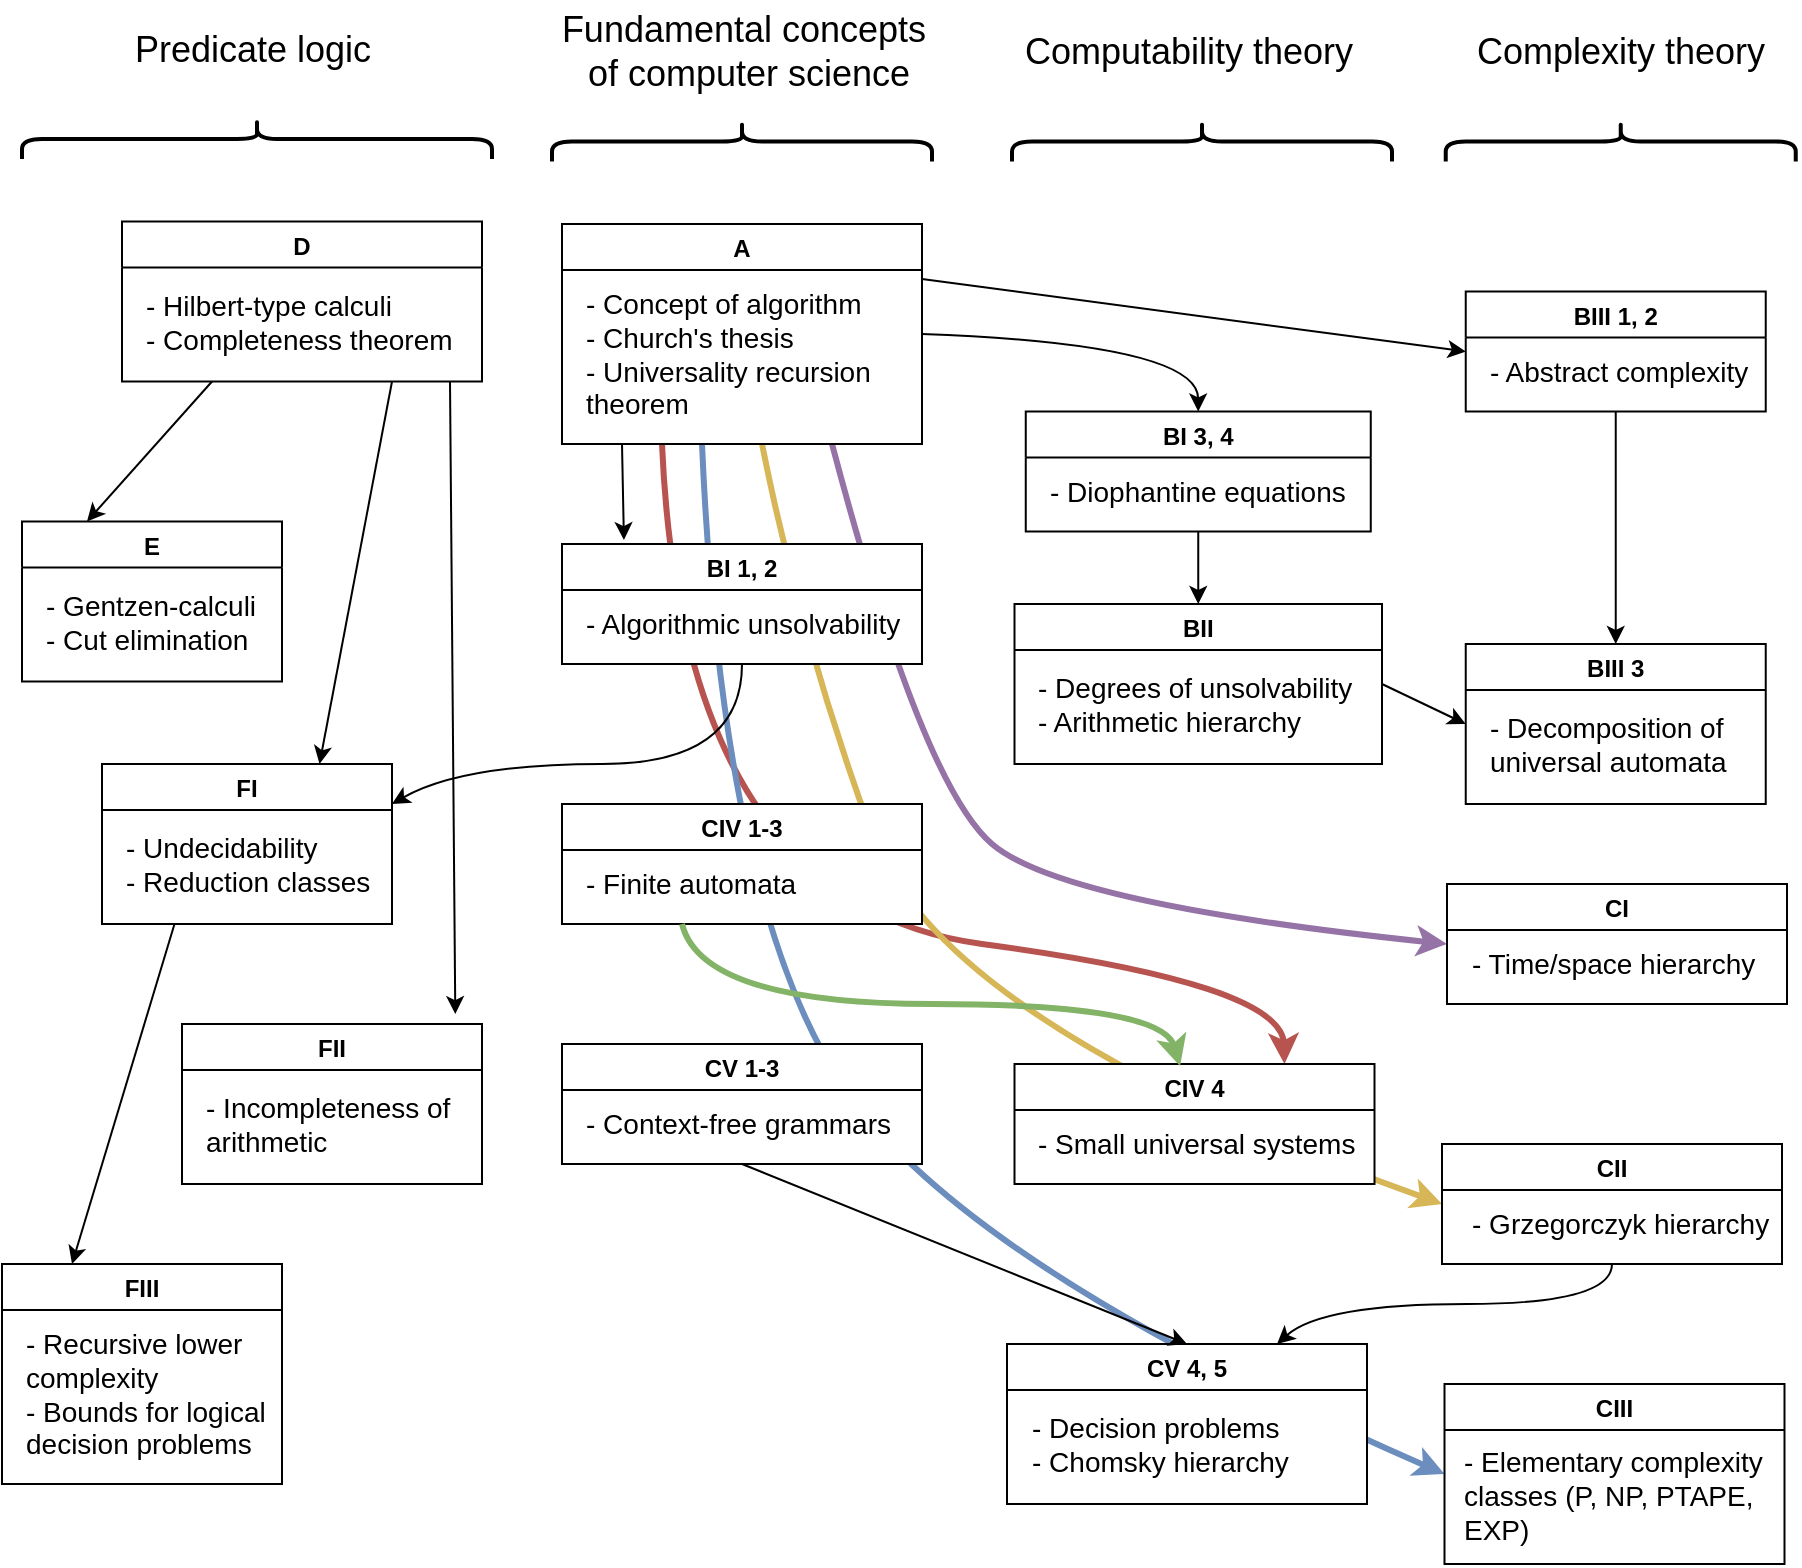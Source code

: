 <mxfile version="13.6.2" type="device"><diagram id="aY6Ao8BdbvWTe9vlyTrx" name="Page-1"><mxGraphModel dx="1086" dy="785" grid="1" gridSize="10" guides="1" tooltips="1" connect="1" arrows="1" fold="1" page="1" pageScale="1" pageWidth="1600" pageHeight="900" math="0" shadow="0"><root><mxCell id="0"/><mxCell id="1" parent="0"/><mxCell id="_MDiitkN01-kxWYJbo0R-64" value="" style="curved=1;endArrow=classic;html=1;fontSize=18;entryX=0.75;entryY=0;entryDx=0;entryDy=0;fillColor=#f8cecc;strokeColor=#b85450;strokeWidth=3;" edge="1" parent="1" target="_MDiitkN01-kxWYJbo0R-21"><mxGeometry width="50" height="50" relative="1" as="geometry"><mxPoint x="400" y="270" as="sourcePoint"/><mxPoint x="320" y="320" as="targetPoint"/><Array as="points"><mxPoint x="410" y="500"/><mxPoint x="710" y="540"/></Array></mxGeometry></mxCell><mxCell id="_MDiitkN01-kxWYJbo0R-59" value="" style="curved=1;endArrow=classic;html=1;fontSize=18;entryX=0;entryY=0.5;entryDx=0;entryDy=0;fillColor=#dae8fc;strokeColor=#6c8ebf;strokeWidth=3;" edge="1" parent="1" target="_MDiitkN01-kxWYJbo0R-31"><mxGeometry width="50" height="50" relative="1" as="geometry"><mxPoint x="420" y="270" as="sourcePoint"/><mxPoint x="350" y="290" as="targetPoint"/><Array as="points"><mxPoint x="430" y="500"/><mxPoint x="550" y="680"/></Array></mxGeometry></mxCell><mxCell id="_MDiitkN01-kxWYJbo0R-58" value="" style="curved=1;endArrow=classic;html=1;fontSize=18;entryX=0;entryY=0.5;entryDx=0;entryDy=0;fillColor=#fff2cc;strokeColor=#d6b656;strokeWidth=3;" edge="1" parent="1" target="_MDiitkN01-kxWYJbo0R-29"><mxGeometry width="50" height="50" relative="1" as="geometry"><mxPoint x="450" y="270" as="sourcePoint"/><mxPoint x="440" y="400" as="targetPoint"/><Array as="points"><mxPoint x="470" y="370"/><mxPoint x="540" y="560"/></Array></mxGeometry></mxCell><mxCell id="_MDiitkN01-kxWYJbo0R-57" value="" style="curved=1;endArrow=classic;html=1;fontSize=18;exitX=0.75;exitY=1;exitDx=0;exitDy=0;entryX=0;entryY=0.5;entryDx=0;entryDy=0;fillColor=#e1d5e7;strokeColor=#9673a6;strokeWidth=3;" edge="1" parent="1" source="_MDiitkN01-kxWYJbo0R-9" target="_MDiitkN01-kxWYJbo0R-27"><mxGeometry width="50" height="50" relative="1" as="geometry"><mxPoint x="600" y="550" as="sourcePoint"/><mxPoint x="650" y="500" as="targetPoint"/><Array as="points"><mxPoint x="530" y="440"/><mxPoint x="600" y="500"/></Array></mxGeometry></mxCell><mxCell id="_MDiitkN01-kxWYJbo0R-1" value="D" style="swimlane;swimlaneLine=1;swimlaneFillColor=#ffffff;" vertex="1" parent="1"><mxGeometry x="130" y="158.75" width="180" height="80" as="geometry"/></mxCell><mxCell id="_MDiitkN01-kxWYJbo0R-2" value="- Hilbert-type calculi&lt;br style=&quot;font-size: 14px&quot;&gt;- Completeness theorem" style="text;html=1;align=left;verticalAlign=middle;resizable=0;points=[];autosize=1;fontSize=14;" vertex="1" parent="_MDiitkN01-kxWYJbo0R-1"><mxGeometry x="10" y="30" width="170" height="40" as="geometry"/></mxCell><mxCell id="_MDiitkN01-kxWYJbo0R-3" value="E" style="swimlane;swimlaneLine=1;swimlaneFillColor=#ffffff;" vertex="1" parent="1"><mxGeometry x="80" y="308.75" width="130" height="80" as="geometry"/></mxCell><mxCell id="_MDiitkN01-kxWYJbo0R-4" value="- Gentzen-calculi&lt;br&gt;- Cut elimination" style="text;html=1;align=left;verticalAlign=middle;resizable=0;points=[];autosize=1;fontSize=14;" vertex="1" parent="_MDiitkN01-kxWYJbo0R-3"><mxGeometry x="10" y="30" width="120" height="40" as="geometry"/></mxCell><mxCell id="_MDiitkN01-kxWYJbo0R-5" value="FI" style="swimlane;swimlaneLine=1;swimlaneFillColor=#ffffff;" vertex="1" parent="1"><mxGeometry x="120" y="430" width="145" height="80" as="geometry"/></mxCell><mxCell id="_MDiitkN01-kxWYJbo0R-6" value="- Undecidability&lt;br&gt;- Reduction classes" style="text;html=1;align=left;verticalAlign=middle;resizable=0;points=[];autosize=1;fontSize=14;" vertex="1" parent="_MDiitkN01-kxWYJbo0R-5"><mxGeometry x="10" y="30" width="140" height="40" as="geometry"/></mxCell><mxCell id="_MDiitkN01-kxWYJbo0R-7" value="FII" style="swimlane;swimlaneLine=1;swimlaneFillColor=#ffffff;" vertex="1" parent="1"><mxGeometry x="160" y="560" width="150" height="80" as="geometry"/></mxCell><mxCell id="_MDiitkN01-kxWYJbo0R-8" value="- Incompleteness of&amp;nbsp;&lt;br&gt;arithmetic" style="text;html=1;align=left;verticalAlign=middle;resizable=0;points=[];autosize=1;fontSize=14;" vertex="1" parent="_MDiitkN01-kxWYJbo0R-7"><mxGeometry x="10" y="30" width="140" height="40" as="geometry"/></mxCell><mxCell id="_MDiitkN01-kxWYJbo0R-9" value="A" style="swimlane;swimlaneLine=1;swimlaneFillColor=#ffffff;" vertex="1" parent="1"><mxGeometry x="350" y="160" width="180" height="110" as="geometry"/></mxCell><mxCell id="_MDiitkN01-kxWYJbo0R-10" value="- Concept of algorithm&lt;br&gt;- Church's thesis&lt;br&gt;- Universality recursion &lt;br&gt;theorem" style="text;html=1;align=left;verticalAlign=middle;resizable=0;points=[];autosize=1;fontSize=14;" vertex="1" parent="_MDiitkN01-kxWYJbo0R-9"><mxGeometry x="10" y="30" width="160" height="70" as="geometry"/></mxCell><mxCell id="_MDiitkN01-kxWYJbo0R-13" value="CIV 1-3" style="swimlane;swimlaneLine=1;swimlaneFillColor=#ffffff;" vertex="1" parent="1"><mxGeometry x="350" y="450" width="180" height="60" as="geometry"/></mxCell><mxCell id="_MDiitkN01-kxWYJbo0R-14" value="- Finite automata" style="text;html=1;align=left;verticalAlign=middle;resizable=0;points=[];autosize=1;fontSize=14;" vertex="1" parent="_MDiitkN01-kxWYJbo0R-13"><mxGeometry x="10" y="30" width="120" height="20" as="geometry"/></mxCell><mxCell id="_MDiitkN01-kxWYJbo0R-15" value="CV 1-3" style="swimlane;swimlaneLine=1;swimlaneFillColor=#ffffff;" vertex="1" parent="1"><mxGeometry x="350" y="570" width="180" height="60" as="geometry"/></mxCell><mxCell id="_MDiitkN01-kxWYJbo0R-16" value="- Context-free grammars" style="text;html=1;align=left;verticalAlign=middle;resizable=0;points=[];autosize=1;fontSize=14;" vertex="1" parent="_MDiitkN01-kxWYJbo0R-15"><mxGeometry x="10" y="30" width="170" height="20" as="geometry"/></mxCell><mxCell id="_MDiitkN01-kxWYJbo0R-17" value="BI 3, 4" style="swimlane;swimlaneLine=1;swimlaneFillColor=#ffffff;" vertex="1" parent="1"><mxGeometry x="581.88" y="253.75" width="172.5" height="60" as="geometry"/></mxCell><mxCell id="_MDiitkN01-kxWYJbo0R-18" value="- Diophantine equations" style="text;html=1;align=left;verticalAlign=middle;resizable=0;points=[];autosize=1;fontSize=14;" vertex="1" parent="_MDiitkN01-kxWYJbo0R-17"><mxGeometry x="10" y="30" width="160" height="20" as="geometry"/></mxCell><mxCell id="_MDiitkN01-kxWYJbo0R-19" value="BII" style="swimlane;swimlaneLine=1;swimlaneFillColor=#ffffff;" vertex="1" parent="1"><mxGeometry x="576.25" y="350" width="183.75" height="80" as="geometry"/></mxCell><mxCell id="_MDiitkN01-kxWYJbo0R-20" value="- Degrees of unsolvability&lt;br&gt;- Arithmetic hierarchy" style="text;html=1;align=left;verticalAlign=middle;resizable=0;points=[];autosize=1;fontSize=14;" vertex="1" parent="_MDiitkN01-kxWYJbo0R-19"><mxGeometry x="10" y="30" width="170" height="40" as="geometry"/></mxCell><mxCell id="_MDiitkN01-kxWYJbo0R-21" value="CIV 4" style="swimlane;swimlaneLine=1;swimlaneFillColor=#ffffff;" vertex="1" parent="1"><mxGeometry x="576.25" y="580" width="180" height="60" as="geometry"/></mxCell><mxCell id="_MDiitkN01-kxWYJbo0R-22" value="- Small universal systems" style="text;html=1;align=left;verticalAlign=middle;resizable=0;points=[];autosize=1;fontSize=14;" vertex="1" parent="_MDiitkN01-kxWYJbo0R-21"><mxGeometry x="10" y="30" width="170" height="20" as="geometry"/></mxCell><mxCell id="_MDiitkN01-kxWYJbo0R-23" value="BIII 1, 2" style="swimlane;swimlaneLine=1;swimlaneFillColor=#ffffff;" vertex="1" parent="1"><mxGeometry x="801.87" y="193.75" width="150" height="60" as="geometry"/></mxCell><mxCell id="_MDiitkN01-kxWYJbo0R-24" value="- Abstract complexity" style="text;html=1;align=left;verticalAlign=middle;resizable=0;points=[];autosize=1;fontSize=14;" vertex="1" parent="_MDiitkN01-kxWYJbo0R-23"><mxGeometry x="10" y="30" width="140" height="20" as="geometry"/></mxCell><mxCell id="_MDiitkN01-kxWYJbo0R-25" value="BIII 3" style="swimlane;swimlaneLine=1;swimlaneFillColor=#ffffff;" vertex="1" parent="1"><mxGeometry x="801.87" y="370" width="150" height="80" as="geometry"/></mxCell><mxCell id="_MDiitkN01-kxWYJbo0R-26" value="- Decomposition of&amp;nbsp;&lt;br&gt;universal automata" style="text;html=1;align=left;verticalAlign=middle;resizable=0;points=[];autosize=1;fontSize=14;" vertex="1" parent="_MDiitkN01-kxWYJbo0R-25"><mxGeometry x="10" y="30" width="140" height="40" as="geometry"/></mxCell><mxCell id="_MDiitkN01-kxWYJbo0R-27" value="CI" style="swimlane;swimlaneLine=1;swimlaneFillColor=#ffffff;" vertex="1" parent="1"><mxGeometry x="792.5" y="490" width="170" height="60" as="geometry"/></mxCell><mxCell id="_MDiitkN01-kxWYJbo0R-28" value="- Time/space hierarchy" style="text;html=1;align=left;verticalAlign=middle;resizable=0;points=[];autosize=1;fontSize=14;" vertex="1" parent="_MDiitkN01-kxWYJbo0R-27"><mxGeometry x="10" y="30" width="160" height="20" as="geometry"/></mxCell><mxCell id="_MDiitkN01-kxWYJbo0R-29" value="CII" style="swimlane;swimlaneLine=1;swimlaneFillColor=#ffffff;" vertex="1" parent="1"><mxGeometry x="790" y="620" width="170" height="60" as="geometry"/></mxCell><mxCell id="_MDiitkN01-kxWYJbo0R-30" value="- Grzegorczyk hierarchy" style="text;html=1;align=left;verticalAlign=middle;resizable=0;points=[];autosize=1;fontSize=14;" vertex="1" parent="_MDiitkN01-kxWYJbo0R-29"><mxGeometry x="12.5" y="30" width="160" height="20" as="geometry"/></mxCell><mxCell id="_MDiitkN01-kxWYJbo0R-31" value="CIII" style="swimlane;swimlaneLine=1;swimlaneFillColor=#ffffff;" vertex="1" parent="1"><mxGeometry x="791.25" y="740" width="170" height="90" as="geometry"/></mxCell><mxCell id="_MDiitkN01-kxWYJbo0R-32" value="- Elementary complexity&amp;nbsp;&lt;br&gt;classes (P, NP, PTAPE, &lt;br&gt;EXP)" style="text;html=1;align=left;verticalAlign=middle;resizable=0;points=[];autosize=1;fontSize=14;" vertex="1" parent="_MDiitkN01-kxWYJbo0R-31"><mxGeometry x="7.5" y="26" width="170" height="60" as="geometry"/></mxCell><mxCell id="_MDiitkN01-kxWYJbo0R-33" value="CV 4, 5" style="swimlane;swimlaneLine=1;swimlaneFillColor=#ffffff;" vertex="1" parent="1"><mxGeometry x="572.5" y="720" width="180" height="80" as="geometry"/></mxCell><mxCell id="_MDiitkN01-kxWYJbo0R-34" value="- Decision problems&lt;br&gt;- Chomsky hierarchy" style="text;html=1;align=left;verticalAlign=middle;resizable=0;points=[];autosize=1;fontSize=14;" vertex="1" parent="_MDiitkN01-kxWYJbo0R-33"><mxGeometry x="10" y="30" width="140" height="40" as="geometry"/></mxCell><mxCell id="_MDiitkN01-kxWYJbo0R-35" value="FIII" style="swimlane;swimlaneLine=1;swimlaneFillColor=#ffffff;" vertex="1" parent="1"><mxGeometry x="70" y="680" width="140" height="110" as="geometry"/></mxCell><mxCell id="_MDiitkN01-kxWYJbo0R-36" value="- Recursive lower &lt;br&gt;complexity&lt;br&gt;- Bounds for logical&amp;nbsp;&lt;br&gt;decision problems" style="text;html=1;align=left;verticalAlign=middle;resizable=0;points=[];autosize=1;fontSize=14;" vertex="1" parent="_MDiitkN01-kxWYJbo0R-35"><mxGeometry x="10" y="30" width="140" height="70" as="geometry"/></mxCell><mxCell id="_MDiitkN01-kxWYJbo0R-37" value="" style="shape=curlyBracket;whiteSpace=wrap;html=1;rounded=1;fontSize=18;align=left;rotation=90;strokeWidth=2;" vertex="1" parent="1"><mxGeometry x="187.5" width="20" height="235" as="geometry"/></mxCell><mxCell id="_MDiitkN01-kxWYJbo0R-38" value="" style="shape=curlyBracket;whiteSpace=wrap;html=1;rounded=1;fontSize=18;align=left;rotation=90;strokeWidth=2;" vertex="1" parent="1"><mxGeometry x="430" y="23.75" width="20" height="190" as="geometry"/></mxCell><mxCell id="_MDiitkN01-kxWYJbo0R-39" value="" style="shape=curlyBracket;whiteSpace=wrap;html=1;rounded=1;fontSize=18;align=left;rotation=90;strokeWidth=2;" vertex="1" parent="1"><mxGeometry x="660" y="23.75" width="20" height="190" as="geometry"/></mxCell><mxCell id="_MDiitkN01-kxWYJbo0R-40" value="" style="shape=curlyBracket;whiteSpace=wrap;html=1;rounded=1;fontSize=18;align=left;rotation=90;strokeWidth=2;" vertex="1" parent="1"><mxGeometry x="869.37" y="31.25" width="20" height="175" as="geometry"/></mxCell><mxCell id="_MDiitkN01-kxWYJbo0R-41" value="Predicate logic" style="text;html=1;align=center;verticalAlign=middle;resizable=0;points=[];autosize=1;fontSize=18;" vertex="1" parent="1"><mxGeometry x="130" y="57.5" width="130" height="30" as="geometry"/></mxCell><mxCell id="_MDiitkN01-kxWYJbo0R-42" value="Fundamental concepts&amp;nbsp;&lt;br style=&quot;font-size: 18px;&quot;&gt;of computer science" style="text;html=1;align=center;verticalAlign=middle;resizable=0;points=[];autosize=1;fontSize=18;" vertex="1" parent="1"><mxGeometry x="342.5" y="48.75" width="200" height="50" as="geometry"/></mxCell><mxCell id="_MDiitkN01-kxWYJbo0R-43" value="Computability theory" style="text;html=1;align=center;verticalAlign=middle;resizable=0;points=[];autosize=1;fontSize=18;" vertex="1" parent="1"><mxGeometry x="572.5" y="58.75" width="180" height="30" as="geometry"/></mxCell><mxCell id="_MDiitkN01-kxWYJbo0R-44" value="Complexity theory" style="text;html=1;align=center;verticalAlign=middle;resizable=0;points=[];autosize=1;fontSize=18;" vertex="1" parent="1"><mxGeometry x="799.37" y="58.75" width="160" height="30" as="geometry"/></mxCell><mxCell id="_MDiitkN01-kxWYJbo0R-45" value="" style="endArrow=classic;html=1;fontSize=14;entryX=0.25;entryY=0;entryDx=0;entryDy=0;exitX=0.25;exitY=1;exitDx=0;exitDy=0;" edge="1" parent="1" source="_MDiitkN01-kxWYJbo0R-1" target="_MDiitkN01-kxWYJbo0R-3"><mxGeometry width="50" height="50" relative="1" as="geometry"><mxPoint x="80" y="318.75" as="sourcePoint"/><mxPoint x="130" y="268.75" as="targetPoint"/></mxGeometry></mxCell><mxCell id="_MDiitkN01-kxWYJbo0R-46" value="" style="endArrow=classic;html=1;fontSize=14;entryX=0.75;entryY=0;entryDx=0;entryDy=0;exitX=0.75;exitY=1;exitDx=0;exitDy=0;" edge="1" parent="1" source="_MDiitkN01-kxWYJbo0R-1" target="_MDiitkN01-kxWYJbo0R-5"><mxGeometry width="50" height="50" relative="1" as="geometry"><mxPoint x="260" y="298.75" as="sourcePoint"/><mxPoint x="310" y="248.75" as="targetPoint"/></mxGeometry></mxCell><mxCell id="_MDiitkN01-kxWYJbo0R-47" value="" style="endArrow=classic;html=1;fontSize=14;entryX=0.911;entryY=-0.062;entryDx=0;entryDy=0;entryPerimeter=0;" edge="1" parent="1" target="_MDiitkN01-kxWYJbo0R-7"><mxGeometry width="50" height="50" relative="1" as="geometry"><mxPoint x="294" y="238.75" as="sourcePoint"/><mxPoint x="330" y="268.75" as="targetPoint"/></mxGeometry></mxCell><mxCell id="_MDiitkN01-kxWYJbo0R-50" value="" style="endArrow=classic;html=1;fontSize=14;entryX=0.25;entryY=0;entryDx=0;entryDy=0;exitX=0.25;exitY=1;exitDx=0;exitDy=0;" edge="1" parent="1" source="_MDiitkN01-kxWYJbo0R-5" target="_MDiitkN01-kxWYJbo0R-35"><mxGeometry width="50" height="50" relative="1" as="geometry"><mxPoint x="110" y="608.75" as="sourcePoint"/><mxPoint x="160" y="558.75" as="targetPoint"/></mxGeometry></mxCell><mxCell id="_MDiitkN01-kxWYJbo0R-51" value="" style="endArrow=classic;html=1;fontSize=18;entryX=0.172;entryY=-0.033;entryDx=0;entryDy=0;entryPerimeter=0;" edge="1" parent="1" target="_MDiitkN01-kxWYJbo0R-11"><mxGeometry width="50" height="50" relative="1" as="geometry"><mxPoint x="380" y="270" as="sourcePoint"/><mxPoint x="710" y="220" as="targetPoint"/></mxGeometry></mxCell><mxCell id="_MDiitkN01-kxWYJbo0R-52" value="" style="endArrow=classic;html=1;fontSize=18;entryX=0;entryY=0.5;entryDx=0;entryDy=0;exitX=1;exitY=0.25;exitDx=0;exitDy=0;" edge="1" parent="1" source="_MDiitkN01-kxWYJbo0R-9" target="_MDiitkN01-kxWYJbo0R-23"><mxGeometry width="50" height="50" relative="1" as="geometry"><mxPoint x="570" y="290" as="sourcePoint"/><mxPoint x="620" y="240" as="targetPoint"/></mxGeometry></mxCell><mxCell id="_MDiitkN01-kxWYJbo0R-54" value="" style="endArrow=classic;html=1;fontSize=18;entryX=0.5;entryY=0;entryDx=0;entryDy=0;exitX=0.5;exitY=1;exitDx=0;exitDy=0;" edge="1" parent="1" source="_MDiitkN01-kxWYJbo0R-17" target="_MDiitkN01-kxWYJbo0R-19"><mxGeometry width="50" height="50" relative="1" as="geometry"><mxPoint x="661.88" y="393.75" as="sourcePoint"/><mxPoint x="711.88" y="343.75" as="targetPoint"/></mxGeometry></mxCell><mxCell id="_MDiitkN01-kxWYJbo0R-55" value="" style="endArrow=classic;html=1;fontSize=18;entryX=0;entryY=0.5;entryDx=0;entryDy=0;exitX=1;exitY=0.5;exitDx=0;exitDy=0;" edge="1" parent="1" source="_MDiitkN01-kxWYJbo0R-19" target="_MDiitkN01-kxWYJbo0R-25"><mxGeometry width="50" height="50" relative="1" as="geometry"><mxPoint x="790" y="370" as="sourcePoint"/><mxPoint x="840" y="320" as="targetPoint"/></mxGeometry></mxCell><mxCell id="_MDiitkN01-kxWYJbo0R-56" value="" style="endArrow=classic;html=1;fontSize=18;entryX=0.5;entryY=0;entryDx=0;entryDy=0;exitX=0.5;exitY=1;exitDx=0;exitDy=0;" edge="1" parent="1" source="_MDiitkN01-kxWYJbo0R-23" target="_MDiitkN01-kxWYJbo0R-25"><mxGeometry width="50" height="50" relative="1" as="geometry"><mxPoint x="856.87" y="350" as="sourcePoint"/><mxPoint x="906.87" y="300" as="targetPoint"/></mxGeometry></mxCell><mxCell id="_MDiitkN01-kxWYJbo0R-11" value="BI 1, 2" style="swimlane;swimlaneLine=1;swimlaneFillColor=#ffffff;" vertex="1" parent="1"><mxGeometry x="350" y="320" width="180" height="60" as="geometry"/></mxCell><mxCell id="_MDiitkN01-kxWYJbo0R-12" value="- Algorithmic unsolvability" style="text;html=1;align=left;verticalAlign=middle;resizable=0;points=[];autosize=1;fontSize=14;" vertex="1" parent="_MDiitkN01-kxWYJbo0R-11"><mxGeometry x="10" y="30" width="170" height="20" as="geometry"/></mxCell><mxCell id="_MDiitkN01-kxWYJbo0R-61" value="" style="curved=1;endArrow=classic;html=1;fontSize=18;entryX=0.5;entryY=0;entryDx=0;entryDy=0;exitX=1;exitY=0.5;exitDx=0;exitDy=0;" edge="1" parent="1" source="_MDiitkN01-kxWYJbo0R-9" target="_MDiitkN01-kxWYJbo0R-17"><mxGeometry width="50" height="50" relative="1" as="geometry"><mxPoint x="540" y="260" as="sourcePoint"/><mxPoint x="590" y="210" as="targetPoint"/><Array as="points"><mxPoint x="668" y="220"/></Array></mxGeometry></mxCell><mxCell id="_MDiitkN01-kxWYJbo0R-63" value="" style="endArrow=classic;html=1;fontSize=18;exitX=0.5;exitY=1;exitDx=0;exitDy=0;entryX=0.5;entryY=0;entryDx=0;entryDy=0;" edge="1" parent="1" source="_MDiitkN01-kxWYJbo0R-15" target="_MDiitkN01-kxWYJbo0R-33"><mxGeometry width="50" height="50" relative="1" as="geometry"><mxPoint x="440" y="690" as="sourcePoint"/><mxPoint x="490" y="640" as="targetPoint"/></mxGeometry></mxCell><mxCell id="_MDiitkN01-kxWYJbo0R-65" value="" style="curved=1;endArrow=classic;html=1;fontSize=18;entryX=0.46;entryY=0.017;entryDx=0;entryDy=0;entryPerimeter=0;fillColor=#d5e8d4;strokeColor=#82b366;strokeWidth=3;" edge="1" parent="1" target="_MDiitkN01-kxWYJbo0R-21"><mxGeometry width="50" height="50" relative="1" as="geometry"><mxPoint x="410" y="510" as="sourcePoint"/><mxPoint x="430" y="530" as="targetPoint"/><Array as="points"><mxPoint x="420" y="550"/><mxPoint x="650" y="550"/></Array></mxGeometry></mxCell><mxCell id="_MDiitkN01-kxWYJbo0R-66" value="" style="curved=1;endArrow=classic;html=1;strokeWidth=1;fontSize=18;entryX=1;entryY=0.25;entryDx=0;entryDy=0;exitX=0.5;exitY=1;exitDx=0;exitDy=0;" edge="1" parent="1" source="_MDiitkN01-kxWYJbo0R-11" target="_MDiitkN01-kxWYJbo0R-5"><mxGeometry width="50" height="50" relative="1" as="geometry"><mxPoint x="330" y="450" as="sourcePoint"/><mxPoint x="380" y="400" as="targetPoint"/><Array as="points"><mxPoint x="440" y="430"/><mxPoint x="300" y="430"/></Array></mxGeometry></mxCell><mxCell id="_MDiitkN01-kxWYJbo0R-67" value="" style="curved=1;endArrow=classic;html=1;strokeWidth=1;fontSize=18;entryX=0.75;entryY=0;entryDx=0;entryDy=0;exitX=0.5;exitY=1;exitDx=0;exitDy=0;" edge="1" parent="1" source="_MDiitkN01-kxWYJbo0R-29" target="_MDiitkN01-kxWYJbo0R-33"><mxGeometry width="50" height="50" relative="1" as="geometry"><mxPoint x="920" y="690" as="sourcePoint"/><mxPoint x="1100" y="620" as="targetPoint"/><Array as="points"><mxPoint x="875" y="700"/><mxPoint x="730" y="700"/></Array></mxGeometry></mxCell></root></mxGraphModel></diagram></mxfile>
